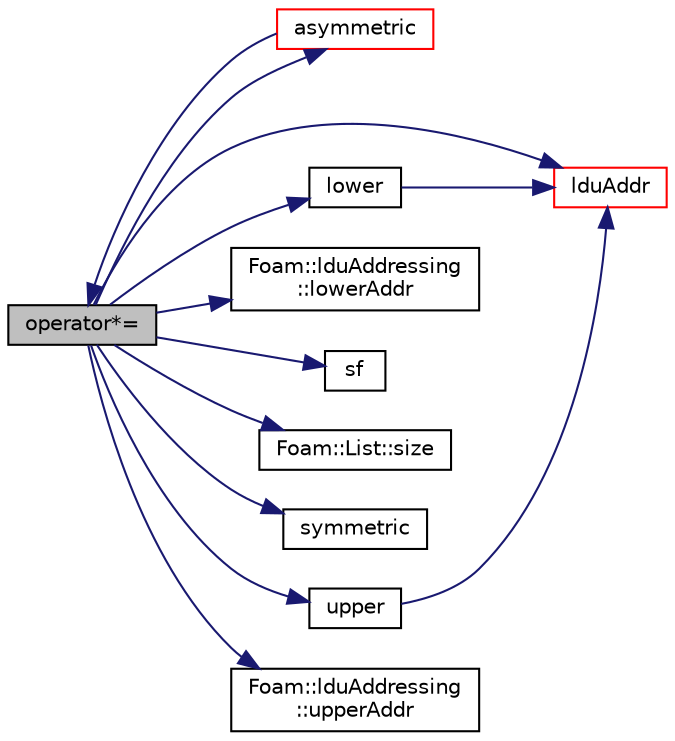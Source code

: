 digraph "operator*="
{
  bgcolor="transparent";
  edge [fontname="Helvetica",fontsize="10",labelfontname="Helvetica",labelfontsize="10"];
  node [fontname="Helvetica",fontsize="10",shape=record];
  rankdir="LR";
  Node1 [label="operator*=",height=0.2,width=0.4,color="black", fillcolor="grey75", style="filled", fontcolor="black"];
  Node1 -> Node2 [color="midnightblue",fontsize="10",style="solid",fontname="Helvetica"];
  Node2 [label="asymmetric",height=0.2,width=0.4,color="red",URL="$a01311.html#aa9d1039c9d27fbd5467eadc204a33c21"];
  Node2 -> Node1 [color="midnightblue",fontsize="10",style="solid",fontname="Helvetica"];
  Node1 -> Node3 [color="midnightblue",fontsize="10",style="solid",fontname="Helvetica"];
  Node3 [label="lduAddr",height=0.2,width=0.4,color="red",URL="$a01311.html#a4d0ef83ad6199d0b94d565de54a9eae5",tooltip="Return the LDU addressing. "];
  Node1 -> Node4 [color="midnightblue",fontsize="10",style="solid",fontname="Helvetica"];
  Node4 [label="lower",height=0.2,width=0.4,color="black",URL="$a01311.html#a734a4ef740d3c42f77537ecea178a161"];
  Node4 -> Node3 [color="midnightblue",fontsize="10",style="solid",fontname="Helvetica"];
  Node1 -> Node5 [color="midnightblue",fontsize="10",style="solid",fontname="Helvetica"];
  Node5 [label="Foam::lduAddressing\l::lowerAddr",height=0.2,width=0.4,color="black",URL="$a01306.html#af11f44951a37815ca736db386ad1c33e",tooltip="Return lower addressing. "];
  Node1 -> Node6 [color="midnightblue",fontsize="10",style="solid",fontname="Helvetica"];
  Node6 [label="sf",height=0.2,width=0.4,color="black",URL="$a04464.html#ab318caaec810447a252e6134c88a7a77"];
  Node1 -> Node7 [color="midnightblue",fontsize="10",style="solid",fontname="Helvetica"];
  Node7 [label="Foam::List::size",height=0.2,width=0.4,color="black",URL="$a01397.html#a8a5f6fa29bd4b500caf186f60245b384",tooltip="Override size to be inconsistent with allocated storage. "];
  Node1 -> Node8 [color="midnightblue",fontsize="10",style="solid",fontname="Helvetica"];
  Node8 [label="symmetric",height=0.2,width=0.4,color="black",URL="$a01311.html#a4c78e98ff53f5609f0607ec22be37157"];
  Node1 -> Node9 [color="midnightblue",fontsize="10",style="solid",fontname="Helvetica"];
  Node9 [label="upper",height=0.2,width=0.4,color="black",URL="$a01311.html#a11672a767f497e24dce3ff31da13d9d0"];
  Node9 -> Node3 [color="midnightblue",fontsize="10",style="solid",fontname="Helvetica"];
  Node1 -> Node10 [color="midnightblue",fontsize="10",style="solid",fontname="Helvetica"];
  Node10 [label="Foam::lduAddressing\l::upperAddr",height=0.2,width=0.4,color="black",URL="$a01306.html#ae0eccad377069f19cbad2b04b06a21b0",tooltip="Return upper addressing. "];
}
